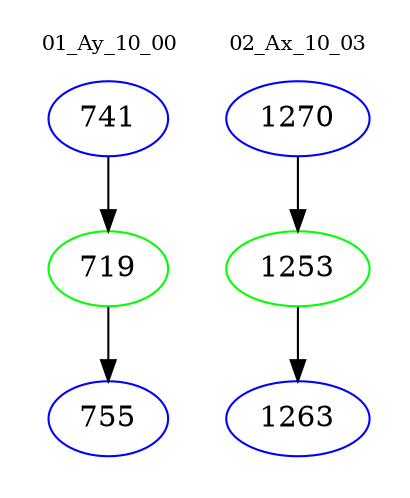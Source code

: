 digraph{
subgraph cluster_0 {
color = white
label = "01_Ay_10_00";
fontsize=10;
T0_741 [label="741", color="blue"]
T0_741 -> T0_719 [color="black"]
T0_719 [label="719", color="green"]
T0_719 -> T0_755 [color="black"]
T0_755 [label="755", color="blue"]
}
subgraph cluster_1 {
color = white
label = "02_Ax_10_03";
fontsize=10;
T1_1270 [label="1270", color="blue"]
T1_1270 -> T1_1253 [color="black"]
T1_1253 [label="1253", color="green"]
T1_1253 -> T1_1263 [color="black"]
T1_1263 [label="1263", color="blue"]
}
}
